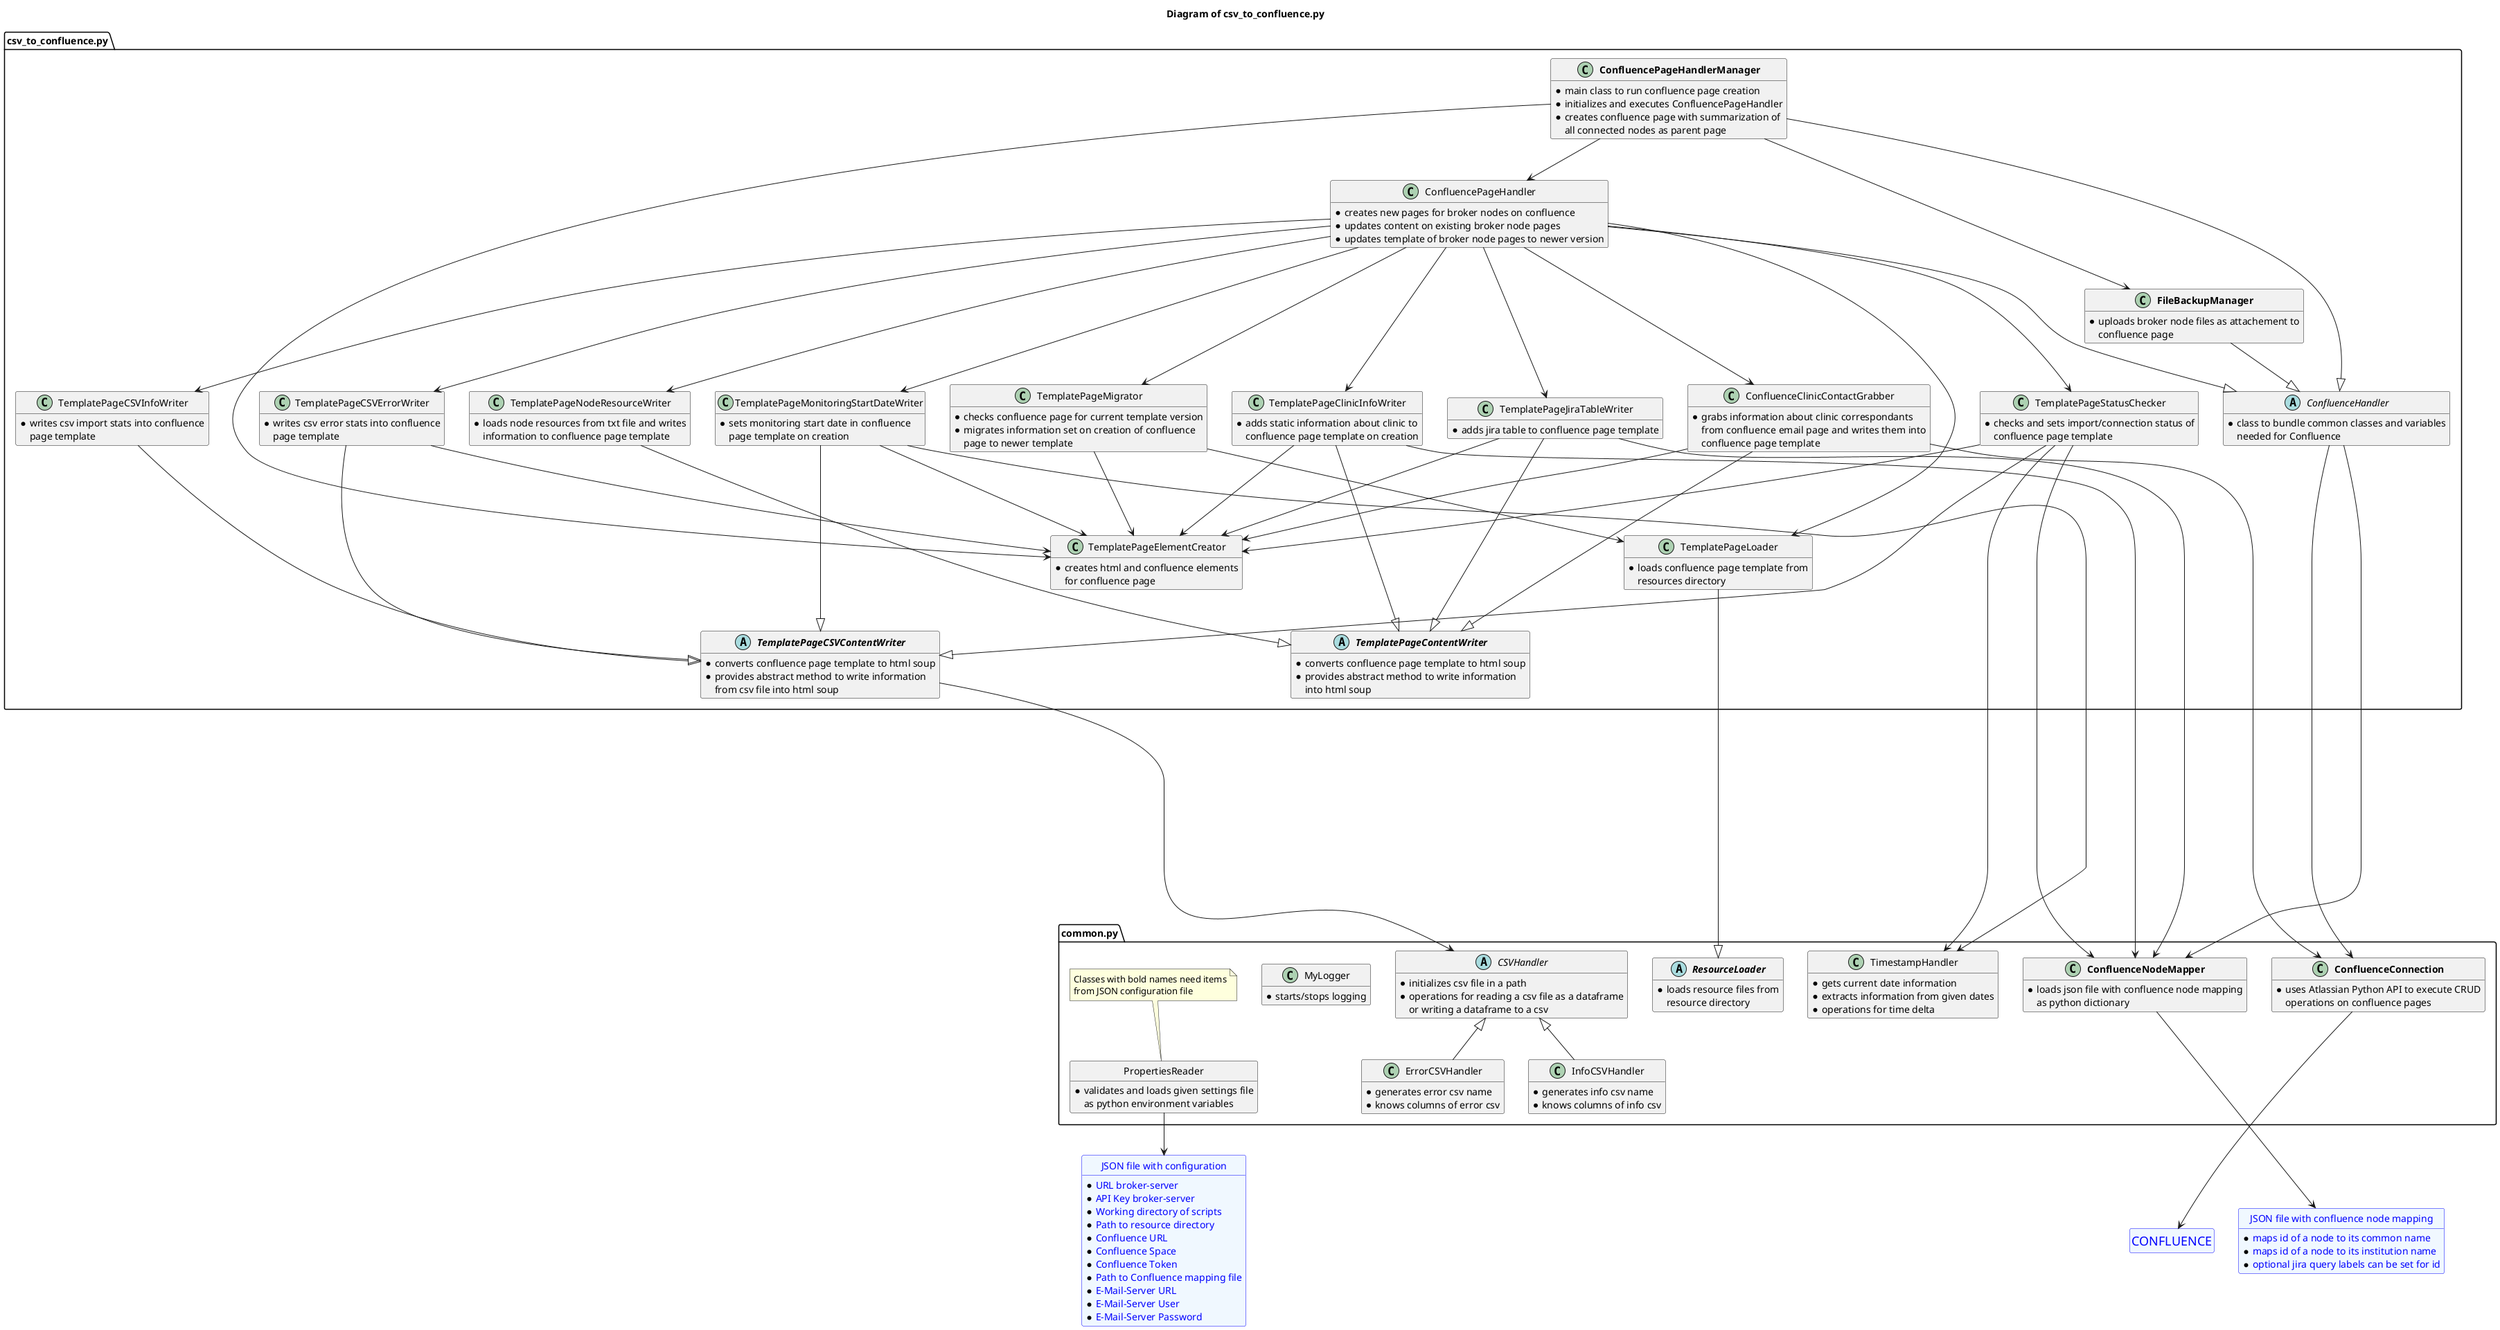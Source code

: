 @startuml
hide methods

title Diagram of csv_to_confluence.py

entity "<size:18>CONFLUENCE</size>" as confluence
entity confluence #aliceblue;line:blue;text:blue
hide confluence members
hide confluence circle

entity "JSON file with configuration" as settings {
* URL broker-server
* API Key broker-server
* Working directory of scripts
* Path to resource directory
* Confluence URL
* Confluence Space
* Confluence Token
* Path to Confluence mapping file
* E-Mail-Server URL
* E-Mail-Server User
* E-Mail-Server Password
}
entity settings #aliceblue;line:blue;text:blue
hide settings circle

entity "JSON file with confluence node mapping" as mapping {
* maps id of a node to its common name
* maps id of a node to its institution name
* optional jira query labels can be set for id
}
entity mapping #aliceblue;line:blue;text:blue
hide mapping circle

'###################################################################'

package "common.py" as common <<Package>> {
abstract class CSVHandler {
* initializes csv file in a path
* operations for reading a csv file as a dataframe
or writing a dataframe to a csv
}

class InfoCSVHandler {
* generates info csv name
* knows columns of info csv
}

class ErrorCSVHandler {
* generates error csv name
* knows columns of error csv
}

class TimestampHandler {
* gets current date information
* extracts information from given dates
* operations for time delta
}

abstract class "**ResourceLoader**" as ResourceLoader {
* loads resource files from
resource directory
}

class "**ConfluenceConnection**" as ConfluenceConnection {
* uses Atlassian Python API to execute CRUD
operations on confluence pages
}

class "**ConfluenceNodeMapper**" as ConfluenceNodeMapper {
* loads json file with confluence node mapping
as python dictionary
}

class MyLogger {
* starts/stops logging
}

class PropertiesReader {
* validates and loads given settings file
as python environment variables
}
hide PropertiesReader circle
note top of PropertiesReader: Classes with bold names need items\nfrom JSON configuration file
}

InfoCSVHandler -u-|> CSVHandler
ErrorCSVHandler -u-|> CSVHandler

ConfluenceConnection -d--> confluence
ConfluenceNodeMapper -d--> mapping
PropertiesReader --> settings

'###################################################################'

package "csv_to_confluence.py" as csv_to_confluence {
class TemplatePageElementCreator {
* creates html and confluence elements
for confluence page
}

class TemplatePageLoader {
* loads confluence page template from
resources directory
}

abstract class "**TemplatePageCSVContentWriter**" as TemplatePageCSVContentWriter {
* converts confluence page template to html soup
* provides abstract method to write information
from csv file into html soup
}

class TemplatePageCSVInfoWriter {
* writes csv import stats into confluence
page template
}

class TemplatePageCSVErrorWriter {
* writes csv error stats into confluence
page template
}

class TemplatePageStatusChecker {
* checks and sets import/connection status of
confluence page template
}

class TemplatePageMonitoringStartDateWriter {
* sets monitoring start date in confluence
page template on creation
}

class TemplatePageClinicInfoWriter {
* adds static information about clinic to
confluence page template on creation
}

abstract class "**TemplatePageContentWriter**" as TemplatePageContentWriter {
* converts confluence page template to html soup
* provides abstract method to write information
into html soup
}

class TemplatePageNodeResourceWriter {
* loads node resources from txt file and writes
information to confluence page template
}

class TemplatePageJiraTableWriter {
* adds jira table to confluence page template
}

class TemplatePageMigrator {
* checks confluence page for current template version
* migrates information set on creation of confluence
page to newer template
}

class ConfluenceClinicContactGrabber {
* grabs information about clinic correspondants
from confluence email page and writes them into
confluence page template
}

abstract class ConfluenceHandler {
* class to bundle common classes and variables
needed for Confluence
}

class ConfluencePageHandler {
* creates new pages for broker nodes on confluence
* updates content on existing broker node pages
* updates template of broker node pages to newer version
}

class "**FileBackupManager**" as FileBackupManager {
* uploads broker node files as attachement to
confluence page
}

class "**ConfluencePageHandlerManager**" as ConfluencePageHandlerManager {
* main class to run confluence page creation
* initializes and executes ConfluencePageHandler
* creates confluence page with summarization of
all connected nodes as parent page
}
}

TemplatePageLoader --|> ResourceLoader

TemplatePageCSVContentWriter -d------> CSVHandler

TemplatePageCSVInfoWriter -d---|> TemplatePageCSVContentWriter

TemplatePageCSVErrorWriter -d---|> TemplatePageCSVContentWriter
TemplatePageCSVErrorWriter -d--> TemplatePageElementCreator

TemplatePageStatusChecker -d---|> TemplatePageCSVContentWriter
TemplatePageStatusChecker -d--> TemplatePageElementCreator
TemplatePageStatusChecker ----> TimestampHandler
TemplatePageStatusChecker -----> ConfluenceNodeMapper

TemplatePageMonitoringStartDateWriter -d---|> TemplatePageCSVContentWriter
TemplatePageMonitoringStartDateWriter -d--> TemplatePageElementCreator
TemplatePageMonitoringStartDateWriter ----> TimestampHandler

TemplatePageClinicInfoWriter -d---|> TemplatePageContentWriter
TemplatePageClinicInfoWriter --> ConfluenceNodeMapper
TemplatePageClinicInfoWriter -d--> TemplatePageElementCreator

TemplatePageNodeResourceWriter -d---|> TemplatePageContentWriter

TemplatePageJiraTableWriter -d---|> TemplatePageContentWriter
TemplatePageJiraTableWriter --> ConfluenceNodeMapper
TemplatePageJiraTableWriter --> TemplatePageElementCreator

TemplatePageMigrator ---> TemplatePageLoader
TemplatePageMigrator -d--> TemplatePageElementCreator

ConfluenceClinicContactGrabber -d---|> TemplatePageContentWriter
ConfluenceClinicContactGrabber --> ConfluenceConnection
ConfluenceClinicContactGrabber -d--> TemplatePageElementCreator

ConfluenceHandler --> ConfluenceConnection
ConfluenceHandler --> ConfluenceNodeMapper

ConfluencePageHandler ---|> ConfluenceHandler
ConfluencePageHandler ---> TemplatePageLoader
ConfluencePageHandler ---> TemplatePageClinicInfoWriter
ConfluencePageHandler ---> TemplatePageMonitoringStartDateWriter
ConfluencePageHandler ---> TemplatePageMigrator
ConfluencePageHandler ---> TemplatePageCSVInfoWriter
ConfluencePageHandler ---> TemplatePageCSVErrorWriter
ConfluencePageHandler ---> TemplatePageNodeResourceWriter
ConfluencePageHandler ---> TemplatePageJiraTableWriter
ConfluencePageHandler ---> TemplatePageStatusChecker
ConfluencePageHandler ---> ConfluenceClinicContactGrabber

FileBackupManager --|> ConfluenceHandler

ConfluencePageHandlerManager --|> ConfluenceHandler
ConfluencePageHandlerManager --> ConfluencePageHandler
ConfluencePageHandlerManager --> FileBackupManager
ConfluencePageHandlerManager --> TemplatePageElementCreator

@enduml
